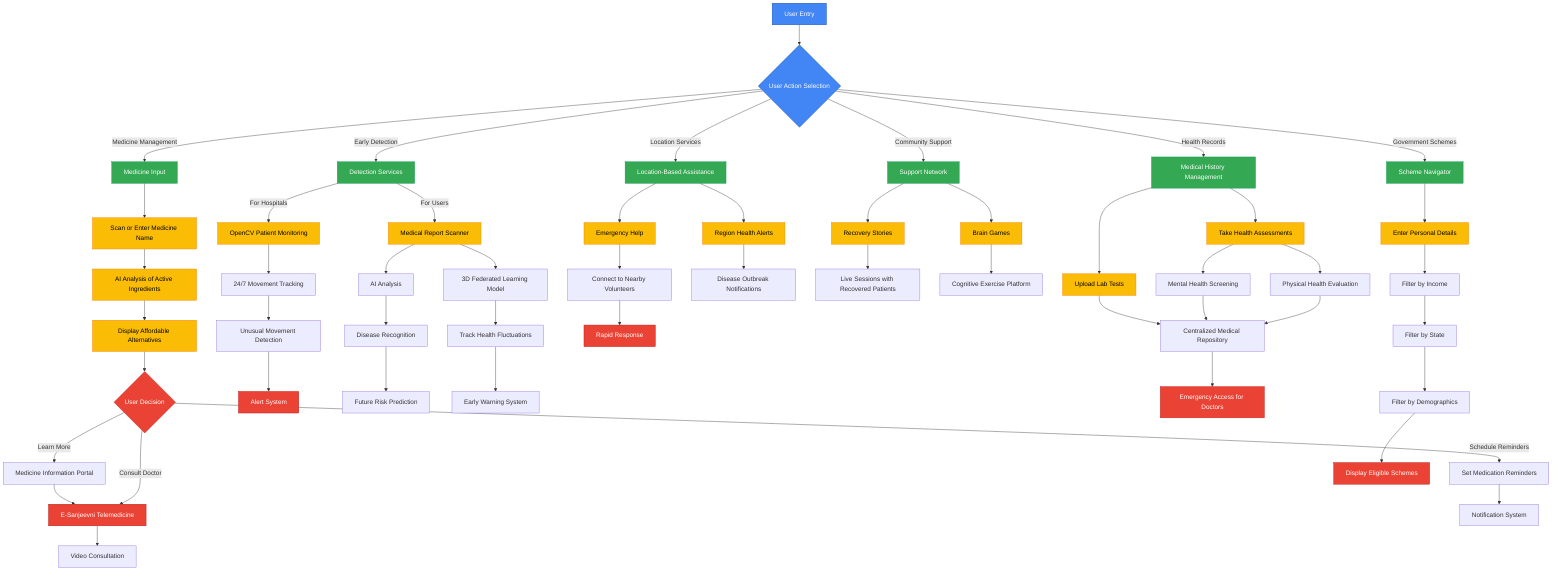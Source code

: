 flowchart TD
    A[User Entry] --> B{User Action Selection}
    
    %% Medicine Management Path
    B -->|Medicine Management| C[Medicine Input]
    C --> C1[Scan or Enter Medicine Name]
    C1 --> C2[AI Analysis of Active Ingredients]
    C2 --> C3[Display Affordable Alternatives]
    C3 --> C4{User Decision}
    C4 -->|Learn More| C5[Medicine Information Portal]
    C5 --> C8[Connect to Doctor]
    C4 -->|Schedule Reminders| C6[Set Medication Reminders]
    C6 --> C7[Notification System]
    C4 -->|Consult Doctor| C8[E-Sanjeevni Telemedicine]
    C8 --> C9[Video Consultation]
    
    %% Early Detection Path
    B -->|Early Detection| D[Detection Services]
    D -->|For Hospitals| D1[OpenCV Patient Monitoring]
    D1 --> D2[24/7 Movement Tracking]
    D2 --> D3[Unusual Movement Detection]
    D3 --> D4[Alert System]
    D -->|For Users| D5[Medical Report Scanner]
    D5 --> D6[AI Analysis]
    D6 --> D7[Disease Recognition]
    D7 --> D8[Future Risk Prediction]
    D5 --> D9[3D Federated Learning Model]
    D9 --> D10[Track Health Fluctuations]
    D10 --> D11[Early Warning System]
    
    %% Location Services Path
    B -->|Location Services| E[Location-Based Assistance]
    E --> E1[Emergency Help]
    E1 --> E2[Connect to Nearby Volunteers]
    E2 --> E3[Rapid Response]
    E --> E4[Region Health Alerts]
    E4 --> E5[Disease Outbreak Notifications]
    
    %% Community Support Path
    B -->|Community Support| F[Support Network]
    F --> F1[Recovery Stories]
    F1 --> F2[Live Sessions with Recovered Patients]
    F --> F3[Brain Games]
    F3 --> F4[Cognitive Exercise Platform]
    
    %% Health Records Path
    B -->|Health Records| G[Medical History Management]
    G --> G1[Upload Lab Tests]
    G1 --> G2[Centralized Medical Repository]
    G --> G3[Take Health Assessments]
    G3 --> G4[Mental Health Screening]
    G3 --> G5[Physical Health Evaluation]
    G4 --> G2
    G5 --> G2
    G2 --> G6[Emergency Access for Doctors]
    
    %% Government Schemes Path
    B -->|Government Schemes| H[Scheme Navigator]
    H --> H1[Enter Personal Details]
    H1 --> H2[Filter by Income]
    H2 --> H3[Filter by State]
    H3 --> H4[Filter by Demographics]
    H4 --> H5[Display Eligible Schemes]
    
    %% Style definitions
    classDef mainNode fill:#4285F4,stroke:#0D47A1,color:white;
    classDef featureNode fill:#34A853,stroke:#0F9D58,color:white;
    classDef subFeatureNode fill:#FBBC05,stroke:#F57C00,color:black;
    classDef actionNode fill:#EA4335,stroke:#B31412,color:white;
    
    class A,B mainNode;
    class C,D,E,F,G,H featureNode;
    class C1,C2,C3,D1,D5,E1,E4,F1,F3,G1,G3,H1 subFeatureNode;
    class C4,C8,D4,E3,G6,H5 actionNode;